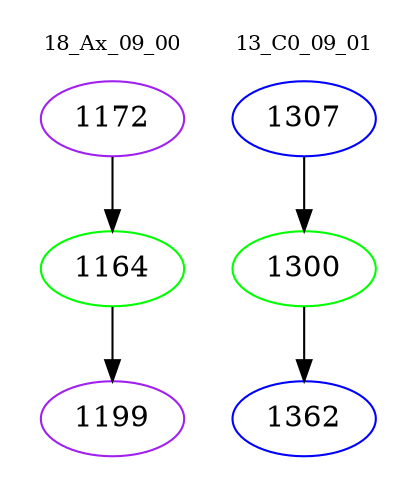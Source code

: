 digraph{
subgraph cluster_0 {
color = white
label = "18_Ax_09_00";
fontsize=10;
T0_1172 [label="1172", color="purple"]
T0_1172 -> T0_1164 [color="black"]
T0_1164 [label="1164", color="green"]
T0_1164 -> T0_1199 [color="black"]
T0_1199 [label="1199", color="purple"]
}
subgraph cluster_1 {
color = white
label = "13_C0_09_01";
fontsize=10;
T1_1307 [label="1307", color="blue"]
T1_1307 -> T1_1300 [color="black"]
T1_1300 [label="1300", color="green"]
T1_1300 -> T1_1362 [color="black"]
T1_1362 [label="1362", color="blue"]
}
}
